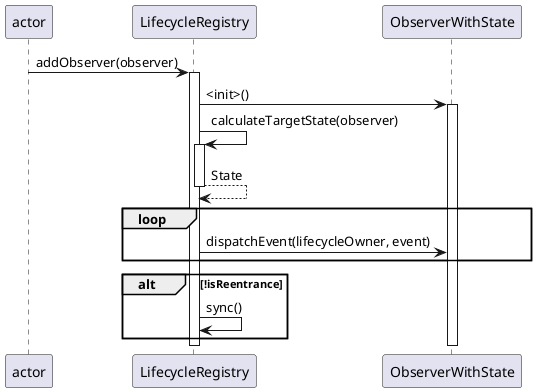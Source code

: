 @startuml
participant actor as c
participant LifecycleRegistry as a
participant ObserverWithState as b
c -> a : addObserver(observer)
activate a
a -> b : <init>()
activate b
a -> a : calculateTargetState(observer)
activate a
return State
loop 
    a -> b : dispatchEvent(lifecycleOwner, event)
end
alt !isReentrance
    a -> a : sync()
end
deactivate b
deactivate a
@enduml
